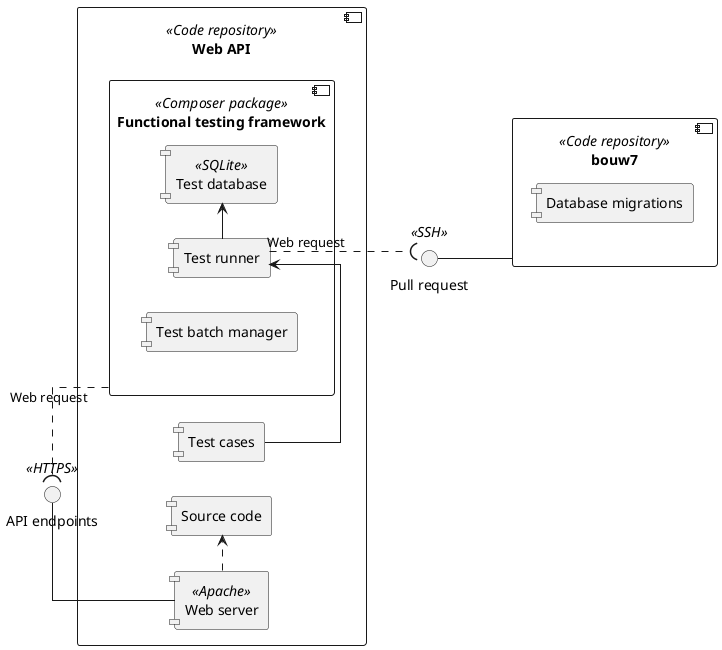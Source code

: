 @startuml Component diagram
skinparam Linetype ortho
skinparam componentStyle uml1
left to right direction

component "Web API" <<Code repository>> as web_api {
    component "Test cases" as test_cases
    component "Web server" <<Apache>> as api_server
    component "Source code" as source

    component "Functional testing framework" <<Composer package>> as framework {
        component "Test runner" as runner
        component "Test batch manager" as manager
        component "Test database" <<SQLite>> as test_db
    }
}

component "bouw7" <<Code repository>> as bouw7 {
    component "Database migrations" as migrations
}

interface "Pull request" <<SSH>> as bouw7_pull
bouw7_pull -- bouw7
runner ..( bouw7_pull: Web request
interface "API endpoints" <<HTTPS>> as endpoints
endpoints -- api_server
framework .( endpoints: Web request

runner <- test_cases
api_server .> source

runner -> test_db
@enduml